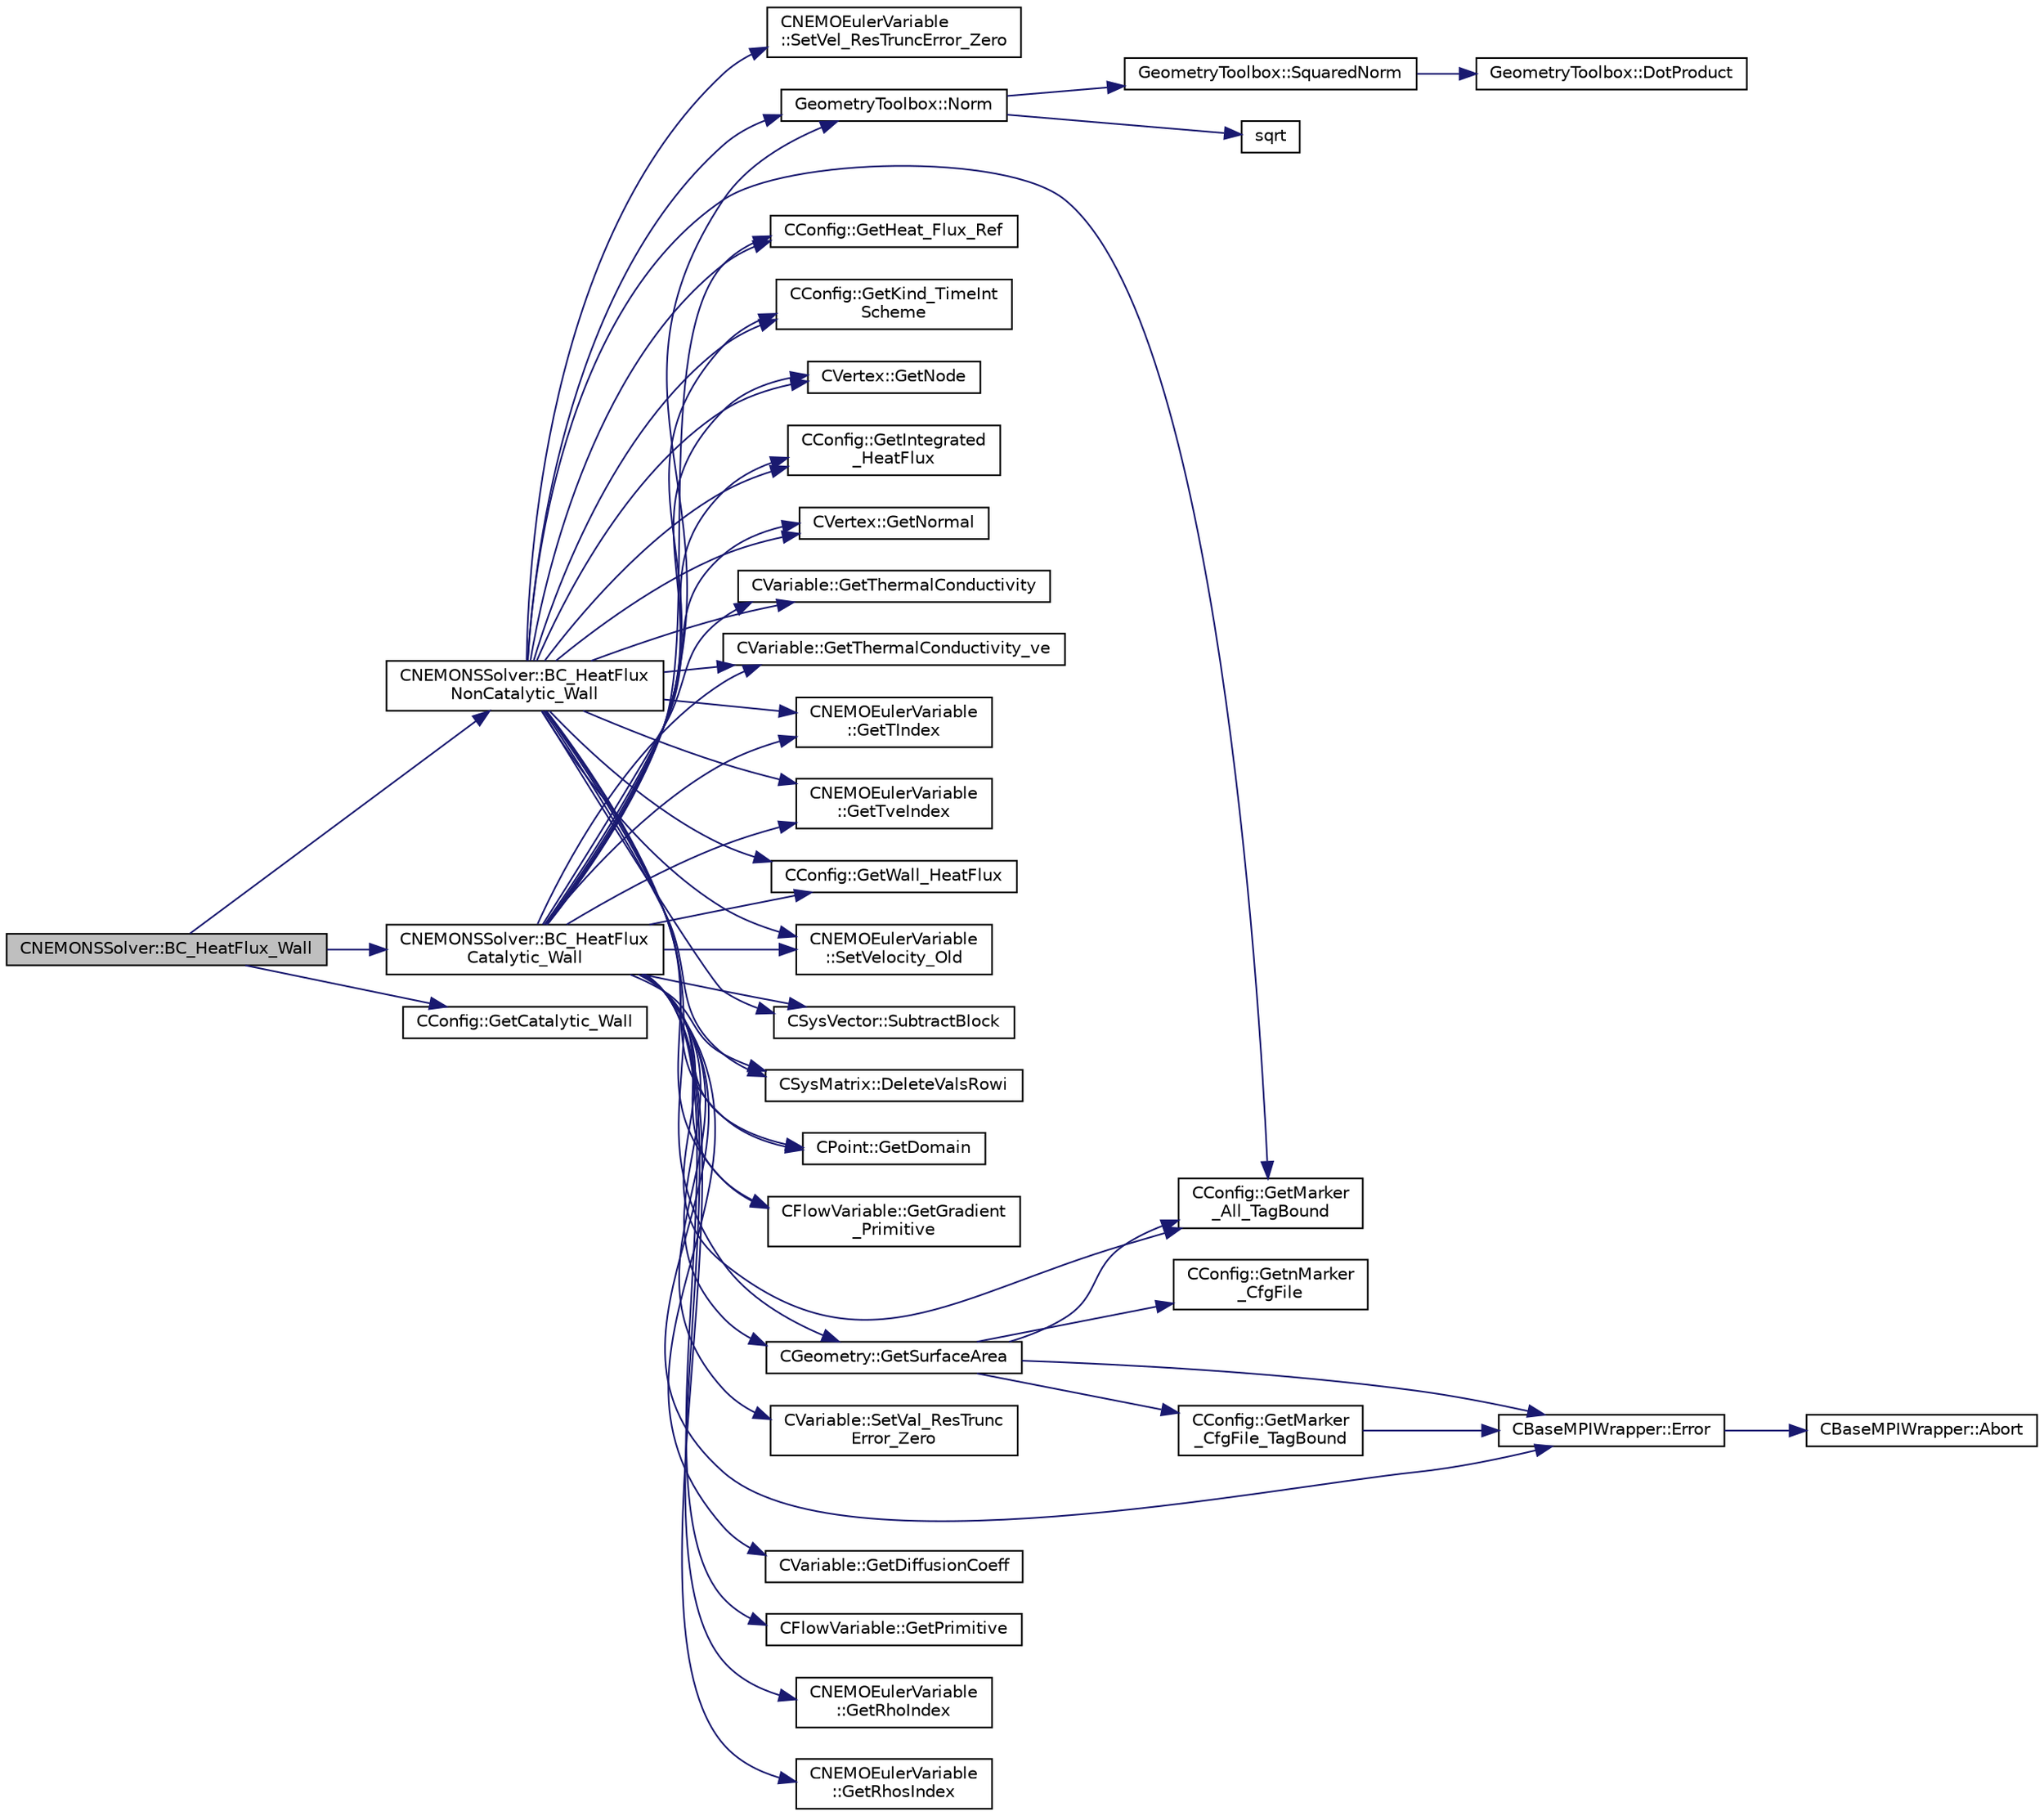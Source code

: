 digraph "CNEMONSSolver::BC_HeatFlux_Wall"
{
 // LATEX_PDF_SIZE
  edge [fontname="Helvetica",fontsize="10",labelfontname="Helvetica",labelfontsize="10"];
  node [fontname="Helvetica",fontsize="10",shape=record];
  rankdir="LR";
  Node1 [label="CNEMONSSolver::BC_HeatFlux_Wall",height=0.2,width=0.4,color="black", fillcolor="grey75", style="filled", fontcolor="black",tooltip="Impose a constant heat-flux condition at the wall."];
  Node1 -> Node2 [color="midnightblue",fontsize="10",style="solid",fontname="Helvetica"];
  Node2 [label="CNEMONSSolver::BC_HeatFlux\lCatalytic_Wall",height=0.2,width=0.4,color="black", fillcolor="white", style="filled",URL="$classCNEMONSSolver.html#a1d9ff4495625b00bfbf46b3ad87c4167",tooltip="Impose a constant heat-flux condition at the wall."];
  Node2 -> Node3 [color="midnightblue",fontsize="10",style="solid",fontname="Helvetica"];
  Node3 [label="CSysMatrix::DeleteValsRowi",height=0.2,width=0.4,color="black", fillcolor="white", style="filled",URL="$classCSysMatrix.html#a9473b0224c9b9a2749571db0bbd22a70",tooltip="Deletes the values of the row i of the sparse matrix."];
  Node2 -> Node4 [color="midnightblue",fontsize="10",style="solid",fontname="Helvetica"];
  Node4 [label="CBaseMPIWrapper::Error",height=0.2,width=0.4,color="black", fillcolor="white", style="filled",URL="$classCBaseMPIWrapper.html#a04457c47629bda56704e6a8804833eeb",tooltip=" "];
  Node4 -> Node5 [color="midnightblue",fontsize="10",style="solid",fontname="Helvetica"];
  Node5 [label="CBaseMPIWrapper::Abort",height=0.2,width=0.4,color="black", fillcolor="white", style="filled",URL="$classCBaseMPIWrapper.html#af7297d861dca86b45cf561b6ab642e8f",tooltip=" "];
  Node2 -> Node6 [color="midnightblue",fontsize="10",style="solid",fontname="Helvetica"];
  Node6 [label="CVariable::GetDiffusionCoeff",height=0.2,width=0.4,color="black", fillcolor="white", style="filled",URL="$classCVariable.html#ab7ee5d07d692a371a5d3ceb316c01661",tooltip="A virtual member."];
  Node2 -> Node7 [color="midnightblue",fontsize="10",style="solid",fontname="Helvetica"];
  Node7 [label="CPoint::GetDomain",height=0.2,width=0.4,color="black", fillcolor="white", style="filled",URL="$classCPoint.html#aa58a27b602e47ddcad22ae74a5c6bc81",tooltip="For parallel computation, its indicates if a point must be computed or not."];
  Node2 -> Node8 [color="midnightblue",fontsize="10",style="solid",fontname="Helvetica"];
  Node8 [label="CFlowVariable::GetGradient\l_Primitive",height=0.2,width=0.4,color="black", fillcolor="white", style="filled",URL="$classCFlowVariable.html#a23eab98fe30de5f7cfff158eb929c24c",tooltip="Get the value of the primitive variables gradient."];
  Node2 -> Node9 [color="midnightblue",fontsize="10",style="solid",fontname="Helvetica"];
  Node9 [label="CConfig::GetHeat_Flux_Ref",height=0.2,width=0.4,color="black", fillcolor="white", style="filled",URL="$classCConfig.html#ab99f4c81b2b9dd7e4b0f917ad8c5e829",tooltip="Get the reference value for the heat flux."];
  Node2 -> Node10 [color="midnightblue",fontsize="10",style="solid",fontname="Helvetica"];
  Node10 [label="CConfig::GetIntegrated\l_HeatFlux",height=0.2,width=0.4,color="black", fillcolor="white", style="filled",URL="$classCConfig.html#ad4adfbe772b086c66cfb1889842c129b",tooltip="Check if values passed to the BC_HeatFlux-Routine are already integrated."];
  Node2 -> Node11 [color="midnightblue",fontsize="10",style="solid",fontname="Helvetica"];
  Node11 [label="CConfig::GetKind_TimeInt\lScheme",height=0.2,width=0.4,color="black", fillcolor="white", style="filled",URL="$classCConfig.html#ad16f71356f146b530fb1fbb45444525c",tooltip="Get the kind of time integration method."];
  Node2 -> Node12 [color="midnightblue",fontsize="10",style="solid",fontname="Helvetica"];
  Node12 [label="CConfig::GetMarker\l_All_TagBound",height=0.2,width=0.4,color="black", fillcolor="white", style="filled",URL="$classCConfig.html#ab8c9c1f45950a29355be4ff357049440",tooltip="Get the index of the surface defined in the geometry file."];
  Node2 -> Node13 [color="midnightblue",fontsize="10",style="solid",fontname="Helvetica"];
  Node13 [label="CVertex::GetNode",height=0.2,width=0.4,color="black", fillcolor="white", style="filled",URL="$classCVertex.html#ad568da06e7191358d3a09a1bee71cdb5",tooltip="Get the node of the vertex."];
  Node2 -> Node14 [color="midnightblue",fontsize="10",style="solid",fontname="Helvetica"];
  Node14 [label="CVertex::GetNormal",height=0.2,width=0.4,color="black", fillcolor="white", style="filled",URL="$classCVertex.html#a57cacfe764770e6c0e54c278cb584f7c",tooltip="Copy the the normal vector of a face."];
  Node2 -> Node15 [color="midnightblue",fontsize="10",style="solid",fontname="Helvetica"];
  Node15 [label="CFlowVariable::GetPrimitive",height=0.2,width=0.4,color="black", fillcolor="white", style="filled",URL="$classCFlowVariable.html#a852271c741f1e7cdb1d391941266d344",tooltip="Get a primitive variable."];
  Node2 -> Node16 [color="midnightblue",fontsize="10",style="solid",fontname="Helvetica"];
  Node16 [label="CNEMOEulerVariable\l::GetRhoIndex",height=0.2,width=0.4,color="black", fillcolor="white", style="filled",URL="$classCNEMOEulerVariable.html#a9abc604e06f90161a2658d99582d8a3b",tooltip="Retrieves the value of the total density in the primitive variable vector."];
  Node2 -> Node17 [color="midnightblue",fontsize="10",style="solid",fontname="Helvetica"];
  Node17 [label="CNEMOEulerVariable\l::GetRhosIndex",height=0.2,width=0.4,color="black", fillcolor="white", style="filled",URL="$classCNEMOEulerVariable.html#a18cf86a19d9ee761bd0be1f90bcd2e33",tooltip="Retrieves the value of the species density in the primitive variable vector."];
  Node2 -> Node18 [color="midnightblue",fontsize="10",style="solid",fontname="Helvetica"];
  Node18 [label="CGeometry::GetSurfaceArea",height=0.2,width=0.4,color="black", fillcolor="white", style="filled",URL="$classCGeometry.html#a505bc1b5469cd6742824fb5cba4afa40",tooltip="Get global Surface Area to a local marker."];
  Node18 -> Node4 [color="midnightblue",fontsize="10",style="solid",fontname="Helvetica"];
  Node18 -> Node12 [color="midnightblue",fontsize="10",style="solid",fontname="Helvetica"];
  Node18 -> Node19 [color="midnightblue",fontsize="10",style="solid",fontname="Helvetica"];
  Node19 [label="CConfig::GetMarker\l_CfgFile_TagBound",height=0.2,width=0.4,color="black", fillcolor="white", style="filled",URL="$classCConfig.html#a1287f2e7a3be479749d08495f6cc580e",tooltip="Get the index in the config information of the marker val_marker."];
  Node19 -> Node4 [color="midnightblue",fontsize="10",style="solid",fontname="Helvetica"];
  Node18 -> Node20 [color="midnightblue",fontsize="10",style="solid",fontname="Helvetica"];
  Node20 [label="CConfig::GetnMarker\l_CfgFile",height=0.2,width=0.4,color="black", fillcolor="white", style="filled",URL="$classCConfig.html#a4c448120a31816c3593e5cfd9a76d1a1",tooltip="Get the total number of boundary markers in the config file."];
  Node2 -> Node21 [color="midnightblue",fontsize="10",style="solid",fontname="Helvetica"];
  Node21 [label="CVariable::GetThermalConductivity",height=0.2,width=0.4,color="black", fillcolor="white", style="filled",URL="$classCVariable.html#a05aa9ee34c744629c72742c05ceab246",tooltip="A virtual member."];
  Node2 -> Node22 [color="midnightblue",fontsize="10",style="solid",fontname="Helvetica"];
  Node22 [label="CVariable::GetThermalConductivity_ve",height=0.2,width=0.4,color="black", fillcolor="white", style="filled",URL="$classCVariable.html#aa5bded7c79dfd758ef3a45674e8d6c58",tooltip="A virtual member."];
  Node2 -> Node23 [color="midnightblue",fontsize="10",style="solid",fontname="Helvetica"];
  Node23 [label="CNEMOEulerVariable\l::GetTIndex",height=0.2,width=0.4,color="black", fillcolor="white", style="filled",URL="$classCNEMOEulerVariable.html#af45e7025f7ed138b4c1e39d6a2521891",tooltip="Retrieves the value of the in temperature the primitive variable vector."];
  Node2 -> Node24 [color="midnightblue",fontsize="10",style="solid",fontname="Helvetica"];
  Node24 [label="CNEMOEulerVariable\l::GetTveIndex",height=0.2,width=0.4,color="black", fillcolor="white", style="filled",URL="$classCNEMOEulerVariable.html#a7738e64c7df199868382c1af97ed9c89",tooltip="Retrieves the value of the vibe-elec temperature in the primitive variable vector."];
  Node2 -> Node25 [color="midnightblue",fontsize="10",style="solid",fontname="Helvetica"];
  Node25 [label="CConfig::GetWall_HeatFlux",height=0.2,width=0.4,color="black", fillcolor="white", style="filled",URL="$classCConfig.html#a61a5154012543ac7d95929ddc6b79950",tooltip="Get the wall heat flux on a constant heat flux boundary."];
  Node2 -> Node26 [color="midnightblue",fontsize="10",style="solid",fontname="Helvetica"];
  Node26 [label="GeometryToolbox::Norm",height=0.2,width=0.4,color="black", fillcolor="white", style="filled",URL="$group__GeometryToolbox.html#gad8b24e50333c9a8378f7abf18222f36a",tooltip=" "];
  Node26 -> Node27 [color="midnightblue",fontsize="10",style="solid",fontname="Helvetica"];
  Node27 [label="sqrt",height=0.2,width=0.4,color="black", fillcolor="white", style="filled",URL="$group__SIMD.html#ga54a1925ab40fb4249ea255072520de35",tooltip=" "];
  Node26 -> Node28 [color="midnightblue",fontsize="10",style="solid",fontname="Helvetica"];
  Node28 [label="GeometryToolbox::SquaredNorm",height=0.2,width=0.4,color="black", fillcolor="white", style="filled",URL="$group__GeometryToolbox.html#ga98c9b9314cc6352c9bba49b8cfb4b056",tooltip=" "];
  Node28 -> Node29 [color="midnightblue",fontsize="10",style="solid",fontname="Helvetica"];
  Node29 [label="GeometryToolbox::DotProduct",height=0.2,width=0.4,color="black", fillcolor="white", style="filled",URL="$group__GeometryToolbox.html#ga7ec3e1e20fab73dbf0159fe38492cc89",tooltip=" "];
  Node2 -> Node30 [color="midnightblue",fontsize="10",style="solid",fontname="Helvetica"];
  Node30 [label="CVariable::SetVal_ResTrunc\lError_Zero",height=0.2,width=0.4,color="black", fillcolor="white", style="filled",URL="$classCVariable.html#a605163537b4fa563a7ce95054a8a332d",tooltip="Set the truncation error to zero."];
  Node2 -> Node31 [color="midnightblue",fontsize="10",style="solid",fontname="Helvetica"];
  Node31 [label="CNEMOEulerVariable\l::SetVelocity_Old",height=0.2,width=0.4,color="black", fillcolor="white", style="filled",URL="$classCNEMOEulerVariable.html#a514bf0108b74ecc5c4cc5d768363d597",tooltip="Set the velocity vector from the old solution."];
  Node2 -> Node32 [color="midnightblue",fontsize="10",style="solid",fontname="Helvetica"];
  Node32 [label="CSysVector::SubtractBlock",height=0.2,width=0.4,color="black", fillcolor="white", style="filled",URL="$classCSysVector.html#a71ea6ec1ebdb77535b976bb40e7659a6",tooltip="Subtract \"block\" from the vector, see AddBlock."];
  Node1 -> Node33 [color="midnightblue",fontsize="10",style="solid",fontname="Helvetica"];
  Node33 [label="CNEMONSSolver::BC_HeatFlux\lNonCatalytic_Wall",height=0.2,width=0.4,color="black", fillcolor="white", style="filled",URL="$classCNEMONSSolver.html#acd1bedbd2a7588cfa7a86831d4c9dfc9",tooltip="Impose a constant heat-flux condition at the wall."];
  Node33 -> Node3 [color="midnightblue",fontsize="10",style="solid",fontname="Helvetica"];
  Node33 -> Node7 [color="midnightblue",fontsize="10",style="solid",fontname="Helvetica"];
  Node33 -> Node8 [color="midnightblue",fontsize="10",style="solid",fontname="Helvetica"];
  Node33 -> Node9 [color="midnightblue",fontsize="10",style="solid",fontname="Helvetica"];
  Node33 -> Node10 [color="midnightblue",fontsize="10",style="solid",fontname="Helvetica"];
  Node33 -> Node11 [color="midnightblue",fontsize="10",style="solid",fontname="Helvetica"];
  Node33 -> Node12 [color="midnightblue",fontsize="10",style="solid",fontname="Helvetica"];
  Node33 -> Node13 [color="midnightblue",fontsize="10",style="solid",fontname="Helvetica"];
  Node33 -> Node14 [color="midnightblue",fontsize="10",style="solid",fontname="Helvetica"];
  Node33 -> Node18 [color="midnightblue",fontsize="10",style="solid",fontname="Helvetica"];
  Node33 -> Node21 [color="midnightblue",fontsize="10",style="solid",fontname="Helvetica"];
  Node33 -> Node22 [color="midnightblue",fontsize="10",style="solid",fontname="Helvetica"];
  Node33 -> Node23 [color="midnightblue",fontsize="10",style="solid",fontname="Helvetica"];
  Node33 -> Node24 [color="midnightblue",fontsize="10",style="solid",fontname="Helvetica"];
  Node33 -> Node25 [color="midnightblue",fontsize="10",style="solid",fontname="Helvetica"];
  Node33 -> Node26 [color="midnightblue",fontsize="10",style="solid",fontname="Helvetica"];
  Node33 -> Node34 [color="midnightblue",fontsize="10",style="solid",fontname="Helvetica"];
  Node34 [label="CNEMOEulerVariable\l::SetVel_ResTruncError_Zero",height=0.2,width=0.4,color="black", fillcolor="white", style="filled",URL="$classCNEMOEulerVariable.html#a5f420ed2a4e388fb0fad0f8379fc3423",tooltip="Set the momentum part of the truncation error to zero."];
  Node33 -> Node31 [color="midnightblue",fontsize="10",style="solid",fontname="Helvetica"];
  Node33 -> Node32 [color="midnightblue",fontsize="10",style="solid",fontname="Helvetica"];
  Node1 -> Node35 [color="midnightblue",fontsize="10",style="solid",fontname="Helvetica"];
  Node35 [label="CConfig::GetCatalytic_Wall",height=0.2,width=0.4,color="black", fillcolor="white", style="filled",URL="$classCConfig.html#af55f72b198dca8a670616aa7ba5a5506",tooltip="Determines whether a marker with index iMarker is a catalytic boundary."];
}
